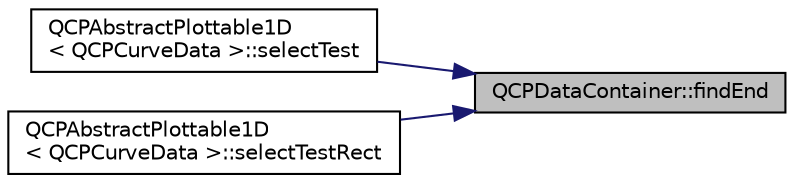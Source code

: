 digraph "QCPDataContainer::findEnd"
{
 // LATEX_PDF_SIZE
  edge [fontname="Helvetica",fontsize="10",labelfontname="Helvetica",labelfontsize="10"];
  node [fontname="Helvetica",fontsize="10",shape=record];
  rankdir="RL";
  Node1 [label="QCPDataContainer::findEnd",height=0.2,width=0.4,color="black", fillcolor="grey75", style="filled", fontcolor="black",tooltip=" "];
  Node1 -> Node2 [dir="back",color="midnightblue",fontsize="10",style="solid",fontname="Helvetica"];
  Node2 [label="QCPAbstractPlottable1D\l\< QCPCurveData \>::selectTest",height=0.2,width=0.4,color="black", fillcolor="white", style="filled",URL="$classQCPAbstractPlottable1D.html#a2f169c3c2989e5d08ec7a9e3eb56a261",tooltip=" "];
  Node1 -> Node3 [dir="back",color="midnightblue",fontsize="10",style="solid",fontname="Helvetica"];
  Node3 [label="QCPAbstractPlottable1D\l\< QCPCurveData \>::selectTestRect",height=0.2,width=0.4,color="black", fillcolor="white", style="filled",URL="$classQCPAbstractPlottable1D.html#a22377bf6e57ab7eedbc9e489250c6ded",tooltip=" "];
}
